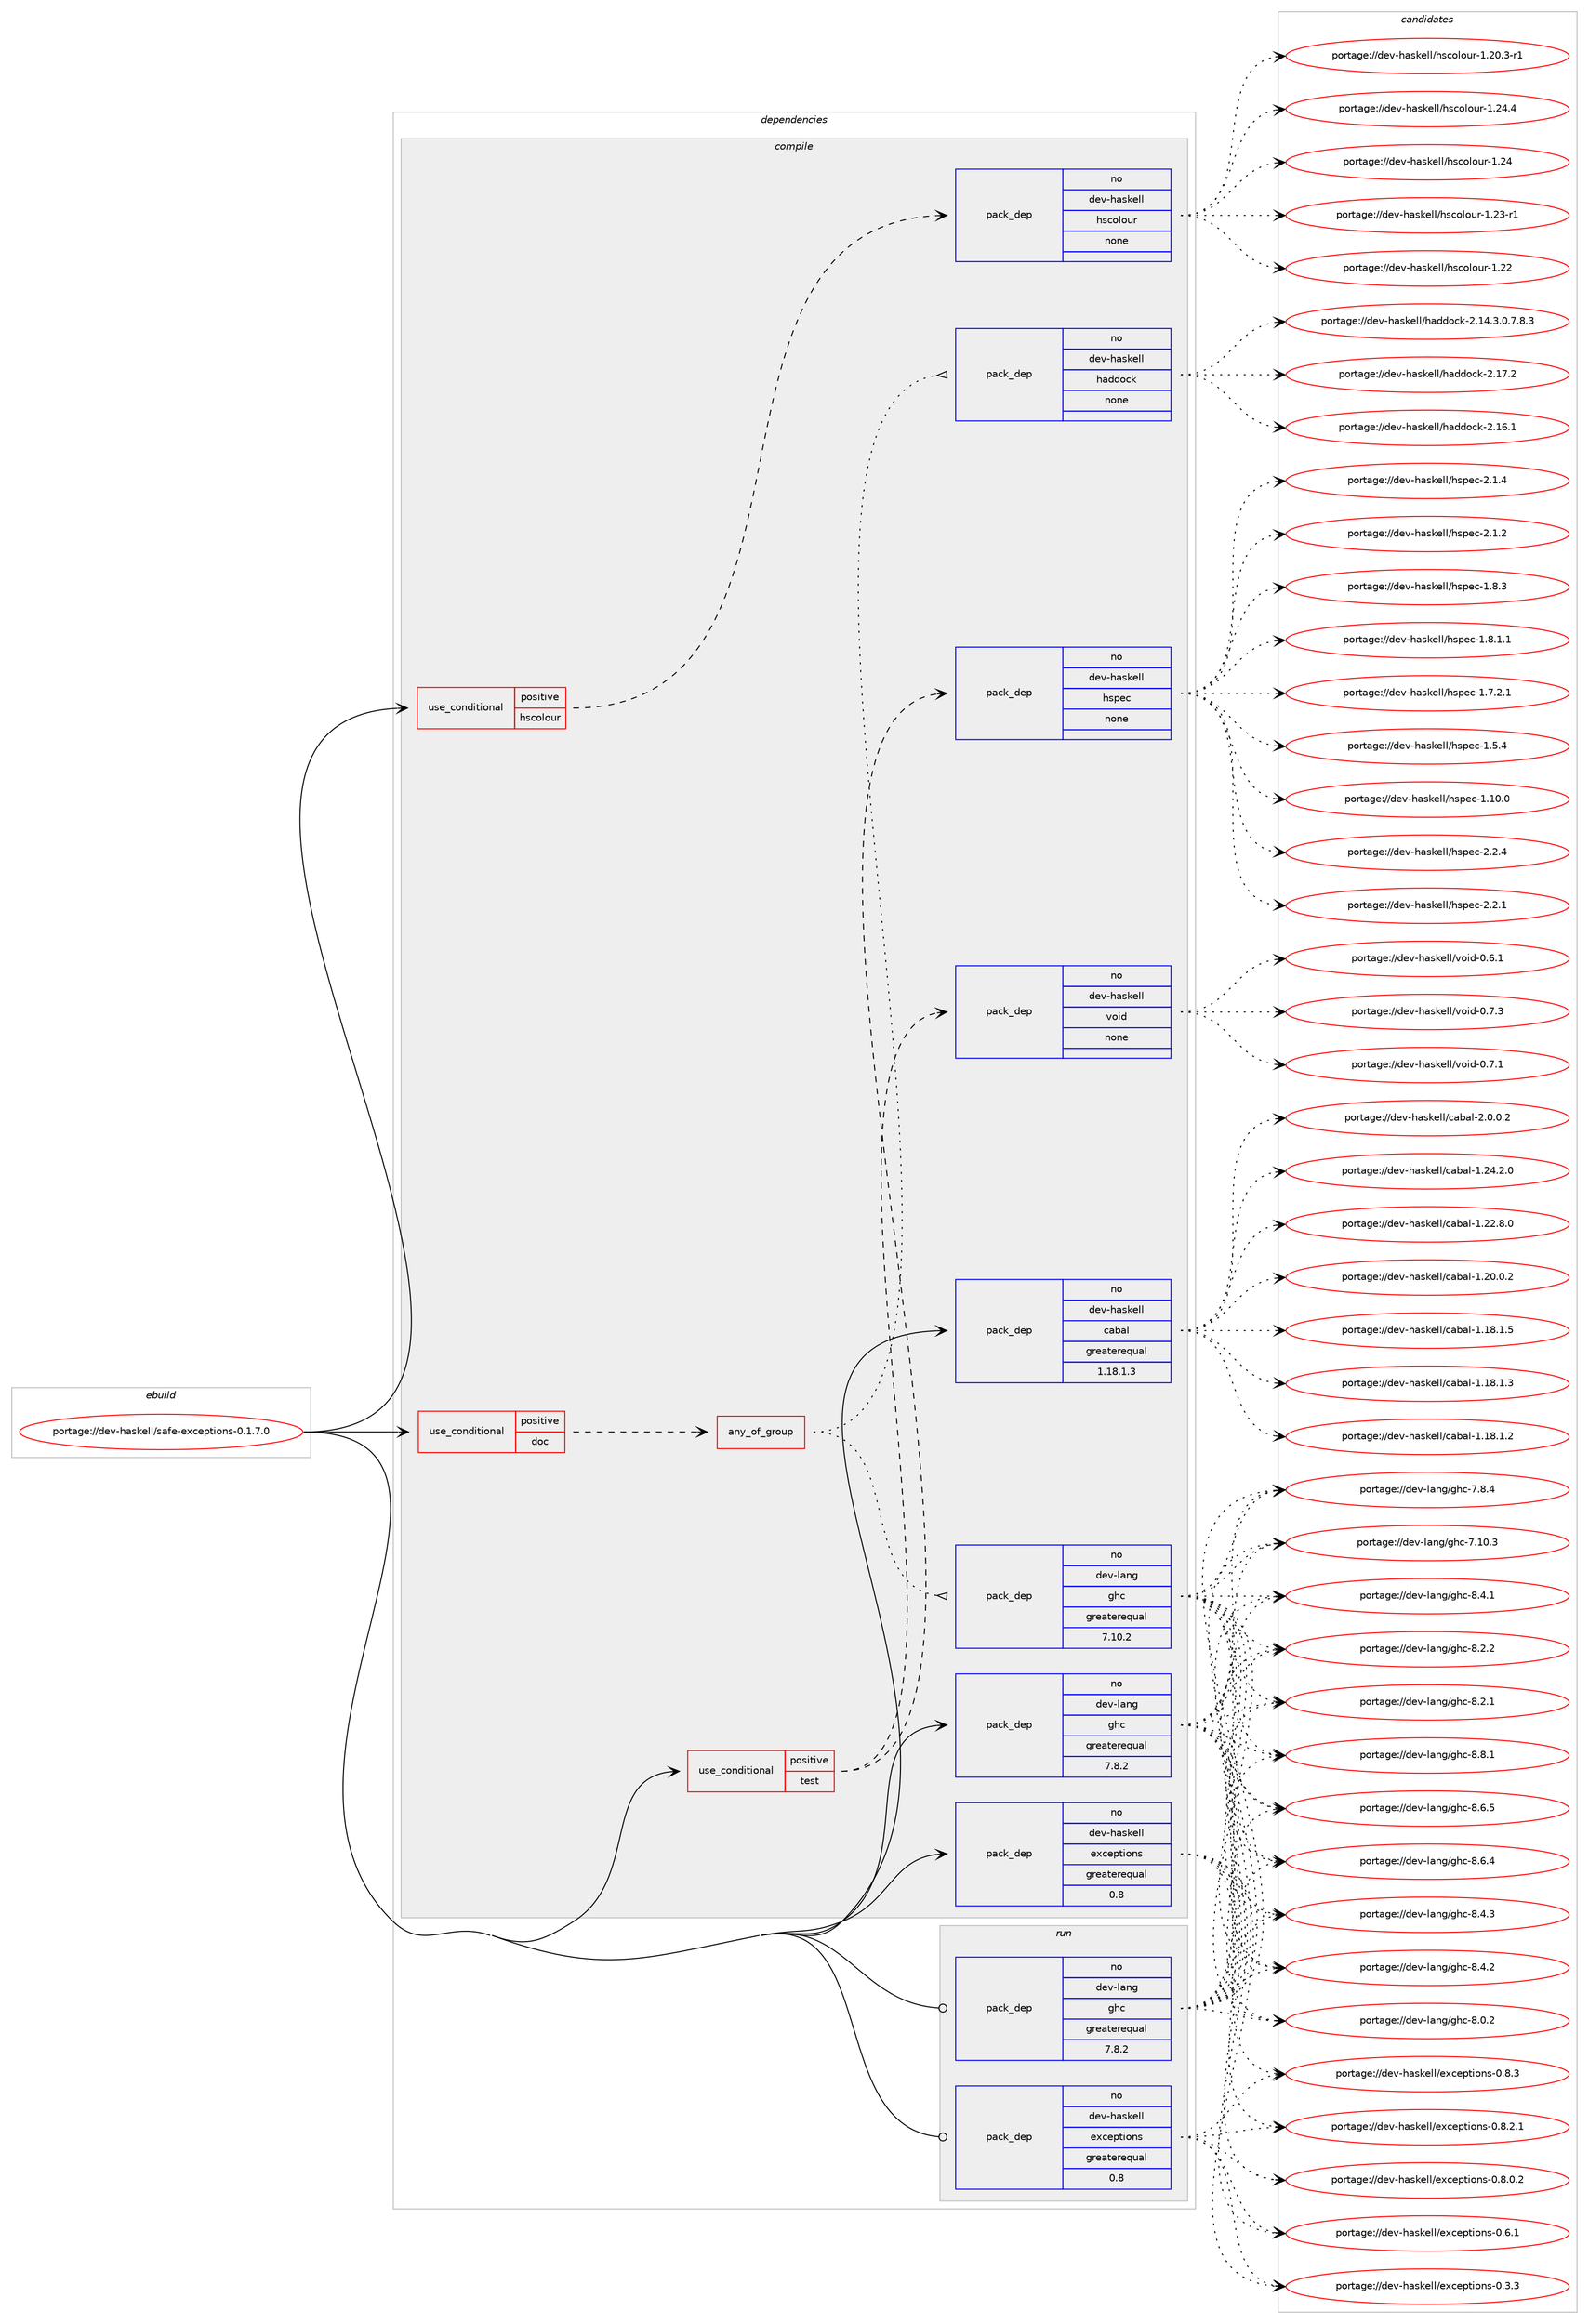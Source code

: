 digraph prolog {

# *************
# Graph options
# *************

newrank=true;
concentrate=true;
compound=true;
graph [rankdir=LR,fontname=Helvetica,fontsize=10,ranksep=1.5];#, ranksep=2.5, nodesep=0.2];
edge  [arrowhead=vee];
node  [fontname=Helvetica,fontsize=10];

# **********
# The ebuild
# **********

subgraph cluster_leftcol {
color=gray;
rank=same;
label=<<i>ebuild</i>>;
id [label="portage://dev-haskell/safe-exceptions-0.1.7.0", color=red, width=4, href="../dev-haskell/safe-exceptions-0.1.7.0.svg"];
}

# ****************
# The dependencies
# ****************

subgraph cluster_midcol {
color=gray;
label=<<i>dependencies</i>>;
subgraph cluster_compile {
fillcolor="#eeeeee";
style=filled;
label=<<i>compile</i>>;
subgraph cond131953 {
dependency546463 [label=<<TABLE BORDER="0" CELLBORDER="1" CELLSPACING="0" CELLPADDING="4"><TR><TD ROWSPAN="3" CELLPADDING="10">use_conditional</TD></TR><TR><TD>positive</TD></TR><TR><TD>doc</TD></TR></TABLE>>, shape=none, color=red];
subgraph any5814 {
dependency546464 [label=<<TABLE BORDER="0" CELLBORDER="1" CELLSPACING="0" CELLPADDING="4"><TR><TD CELLPADDING="10">any_of_group</TD></TR></TABLE>>, shape=none, color=red];subgraph pack408459 {
dependency546465 [label=<<TABLE BORDER="0" CELLBORDER="1" CELLSPACING="0" CELLPADDING="4" WIDTH="220"><TR><TD ROWSPAN="6" CELLPADDING="30">pack_dep</TD></TR><TR><TD WIDTH="110">no</TD></TR><TR><TD>dev-haskell</TD></TR><TR><TD>haddock</TD></TR><TR><TD>none</TD></TR><TR><TD></TD></TR></TABLE>>, shape=none, color=blue];
}
dependency546464:e -> dependency546465:w [weight=20,style="dotted",arrowhead="oinv"];
subgraph pack408460 {
dependency546466 [label=<<TABLE BORDER="0" CELLBORDER="1" CELLSPACING="0" CELLPADDING="4" WIDTH="220"><TR><TD ROWSPAN="6" CELLPADDING="30">pack_dep</TD></TR><TR><TD WIDTH="110">no</TD></TR><TR><TD>dev-lang</TD></TR><TR><TD>ghc</TD></TR><TR><TD>greaterequal</TD></TR><TR><TD>7.10.2</TD></TR></TABLE>>, shape=none, color=blue];
}
dependency546464:e -> dependency546466:w [weight=20,style="dotted",arrowhead="oinv"];
}
dependency546463:e -> dependency546464:w [weight=20,style="dashed",arrowhead="vee"];
}
id:e -> dependency546463:w [weight=20,style="solid",arrowhead="vee"];
subgraph cond131954 {
dependency546467 [label=<<TABLE BORDER="0" CELLBORDER="1" CELLSPACING="0" CELLPADDING="4"><TR><TD ROWSPAN="3" CELLPADDING="10">use_conditional</TD></TR><TR><TD>positive</TD></TR><TR><TD>hscolour</TD></TR></TABLE>>, shape=none, color=red];
subgraph pack408461 {
dependency546468 [label=<<TABLE BORDER="0" CELLBORDER="1" CELLSPACING="0" CELLPADDING="4" WIDTH="220"><TR><TD ROWSPAN="6" CELLPADDING="30">pack_dep</TD></TR><TR><TD WIDTH="110">no</TD></TR><TR><TD>dev-haskell</TD></TR><TR><TD>hscolour</TD></TR><TR><TD>none</TD></TR><TR><TD></TD></TR></TABLE>>, shape=none, color=blue];
}
dependency546467:e -> dependency546468:w [weight=20,style="dashed",arrowhead="vee"];
}
id:e -> dependency546467:w [weight=20,style="solid",arrowhead="vee"];
subgraph cond131955 {
dependency546469 [label=<<TABLE BORDER="0" CELLBORDER="1" CELLSPACING="0" CELLPADDING="4"><TR><TD ROWSPAN="3" CELLPADDING="10">use_conditional</TD></TR><TR><TD>positive</TD></TR><TR><TD>test</TD></TR></TABLE>>, shape=none, color=red];
subgraph pack408462 {
dependency546470 [label=<<TABLE BORDER="0" CELLBORDER="1" CELLSPACING="0" CELLPADDING="4" WIDTH="220"><TR><TD ROWSPAN="6" CELLPADDING="30">pack_dep</TD></TR><TR><TD WIDTH="110">no</TD></TR><TR><TD>dev-haskell</TD></TR><TR><TD>hspec</TD></TR><TR><TD>none</TD></TR><TR><TD></TD></TR></TABLE>>, shape=none, color=blue];
}
dependency546469:e -> dependency546470:w [weight=20,style="dashed",arrowhead="vee"];
subgraph pack408463 {
dependency546471 [label=<<TABLE BORDER="0" CELLBORDER="1" CELLSPACING="0" CELLPADDING="4" WIDTH="220"><TR><TD ROWSPAN="6" CELLPADDING="30">pack_dep</TD></TR><TR><TD WIDTH="110">no</TD></TR><TR><TD>dev-haskell</TD></TR><TR><TD>void</TD></TR><TR><TD>none</TD></TR><TR><TD></TD></TR></TABLE>>, shape=none, color=blue];
}
dependency546469:e -> dependency546471:w [weight=20,style="dashed",arrowhead="vee"];
}
id:e -> dependency546469:w [weight=20,style="solid",arrowhead="vee"];
subgraph pack408464 {
dependency546472 [label=<<TABLE BORDER="0" CELLBORDER="1" CELLSPACING="0" CELLPADDING="4" WIDTH="220"><TR><TD ROWSPAN="6" CELLPADDING="30">pack_dep</TD></TR><TR><TD WIDTH="110">no</TD></TR><TR><TD>dev-haskell</TD></TR><TR><TD>cabal</TD></TR><TR><TD>greaterequal</TD></TR><TR><TD>1.18.1.3</TD></TR></TABLE>>, shape=none, color=blue];
}
id:e -> dependency546472:w [weight=20,style="solid",arrowhead="vee"];
subgraph pack408465 {
dependency546473 [label=<<TABLE BORDER="0" CELLBORDER="1" CELLSPACING="0" CELLPADDING="4" WIDTH="220"><TR><TD ROWSPAN="6" CELLPADDING="30">pack_dep</TD></TR><TR><TD WIDTH="110">no</TD></TR><TR><TD>dev-haskell</TD></TR><TR><TD>exceptions</TD></TR><TR><TD>greaterequal</TD></TR><TR><TD>0.8</TD></TR></TABLE>>, shape=none, color=blue];
}
id:e -> dependency546473:w [weight=20,style="solid",arrowhead="vee"];
subgraph pack408466 {
dependency546474 [label=<<TABLE BORDER="0" CELLBORDER="1" CELLSPACING="0" CELLPADDING="4" WIDTH="220"><TR><TD ROWSPAN="6" CELLPADDING="30">pack_dep</TD></TR><TR><TD WIDTH="110">no</TD></TR><TR><TD>dev-lang</TD></TR><TR><TD>ghc</TD></TR><TR><TD>greaterequal</TD></TR><TR><TD>7.8.2</TD></TR></TABLE>>, shape=none, color=blue];
}
id:e -> dependency546474:w [weight=20,style="solid",arrowhead="vee"];
}
subgraph cluster_compileandrun {
fillcolor="#eeeeee";
style=filled;
label=<<i>compile and run</i>>;
}
subgraph cluster_run {
fillcolor="#eeeeee";
style=filled;
label=<<i>run</i>>;
subgraph pack408467 {
dependency546475 [label=<<TABLE BORDER="0" CELLBORDER="1" CELLSPACING="0" CELLPADDING="4" WIDTH="220"><TR><TD ROWSPAN="6" CELLPADDING="30">pack_dep</TD></TR><TR><TD WIDTH="110">no</TD></TR><TR><TD>dev-haskell</TD></TR><TR><TD>exceptions</TD></TR><TR><TD>greaterequal</TD></TR><TR><TD>0.8</TD></TR></TABLE>>, shape=none, color=blue];
}
id:e -> dependency546475:w [weight=20,style="solid",arrowhead="odot"];
subgraph pack408468 {
dependency546476 [label=<<TABLE BORDER="0" CELLBORDER="1" CELLSPACING="0" CELLPADDING="4" WIDTH="220"><TR><TD ROWSPAN="6" CELLPADDING="30">pack_dep</TD></TR><TR><TD WIDTH="110">no</TD></TR><TR><TD>dev-lang</TD></TR><TR><TD>ghc</TD></TR><TR><TD>greaterequal</TD></TR><TR><TD>7.8.2</TD></TR></TABLE>>, shape=none, color=blue];
}
id:e -> dependency546476:w [weight=20,style="solid",arrowhead="odot"];
}
}

# **************
# The candidates
# **************

subgraph cluster_choices {
rank=same;
color=gray;
label=<<i>candidates</i>>;

subgraph choice408459 {
color=black;
nodesep=1;
choice100101118451049711510710110810847104971001001119910745504649554650 [label="portage://dev-haskell/haddock-2.17.2", color=red, width=4,href="../dev-haskell/haddock-2.17.2.svg"];
choice100101118451049711510710110810847104971001001119910745504649544649 [label="portage://dev-haskell/haddock-2.16.1", color=red, width=4,href="../dev-haskell/haddock-2.16.1.svg"];
choice1001011184510497115107101108108471049710010011199107455046495246514648465546564651 [label="portage://dev-haskell/haddock-2.14.3.0.7.8.3", color=red, width=4,href="../dev-haskell/haddock-2.14.3.0.7.8.3.svg"];
dependency546465:e -> choice100101118451049711510710110810847104971001001119910745504649554650:w [style=dotted,weight="100"];
dependency546465:e -> choice100101118451049711510710110810847104971001001119910745504649544649:w [style=dotted,weight="100"];
dependency546465:e -> choice1001011184510497115107101108108471049710010011199107455046495246514648465546564651:w [style=dotted,weight="100"];
}
subgraph choice408460 {
color=black;
nodesep=1;
choice10010111845108971101034710310499455646564649 [label="portage://dev-lang/ghc-8.8.1", color=red, width=4,href="../dev-lang/ghc-8.8.1.svg"];
choice10010111845108971101034710310499455646544653 [label="portage://dev-lang/ghc-8.6.5", color=red, width=4,href="../dev-lang/ghc-8.6.5.svg"];
choice10010111845108971101034710310499455646544652 [label="portage://dev-lang/ghc-8.6.4", color=red, width=4,href="../dev-lang/ghc-8.6.4.svg"];
choice10010111845108971101034710310499455646524651 [label="portage://dev-lang/ghc-8.4.3", color=red, width=4,href="../dev-lang/ghc-8.4.3.svg"];
choice10010111845108971101034710310499455646524650 [label="portage://dev-lang/ghc-8.4.2", color=red, width=4,href="../dev-lang/ghc-8.4.2.svg"];
choice10010111845108971101034710310499455646524649 [label="portage://dev-lang/ghc-8.4.1", color=red, width=4,href="../dev-lang/ghc-8.4.1.svg"];
choice10010111845108971101034710310499455646504650 [label="portage://dev-lang/ghc-8.2.2", color=red, width=4,href="../dev-lang/ghc-8.2.2.svg"];
choice10010111845108971101034710310499455646504649 [label="portage://dev-lang/ghc-8.2.1", color=red, width=4,href="../dev-lang/ghc-8.2.1.svg"];
choice10010111845108971101034710310499455646484650 [label="portage://dev-lang/ghc-8.0.2", color=red, width=4,href="../dev-lang/ghc-8.0.2.svg"];
choice10010111845108971101034710310499455546564652 [label="portage://dev-lang/ghc-7.8.4", color=red, width=4,href="../dev-lang/ghc-7.8.4.svg"];
choice1001011184510897110103471031049945554649484651 [label="portage://dev-lang/ghc-7.10.3", color=red, width=4,href="../dev-lang/ghc-7.10.3.svg"];
dependency546466:e -> choice10010111845108971101034710310499455646564649:w [style=dotted,weight="100"];
dependency546466:e -> choice10010111845108971101034710310499455646544653:w [style=dotted,weight="100"];
dependency546466:e -> choice10010111845108971101034710310499455646544652:w [style=dotted,weight="100"];
dependency546466:e -> choice10010111845108971101034710310499455646524651:w [style=dotted,weight="100"];
dependency546466:e -> choice10010111845108971101034710310499455646524650:w [style=dotted,weight="100"];
dependency546466:e -> choice10010111845108971101034710310499455646524649:w [style=dotted,weight="100"];
dependency546466:e -> choice10010111845108971101034710310499455646504650:w [style=dotted,weight="100"];
dependency546466:e -> choice10010111845108971101034710310499455646504649:w [style=dotted,weight="100"];
dependency546466:e -> choice10010111845108971101034710310499455646484650:w [style=dotted,weight="100"];
dependency546466:e -> choice10010111845108971101034710310499455546564652:w [style=dotted,weight="100"];
dependency546466:e -> choice1001011184510897110103471031049945554649484651:w [style=dotted,weight="100"];
}
subgraph choice408461 {
color=black;
nodesep=1;
choice1001011184510497115107101108108471041159911110811111711445494650524652 [label="portage://dev-haskell/hscolour-1.24.4", color=red, width=4,href="../dev-haskell/hscolour-1.24.4.svg"];
choice100101118451049711510710110810847104115991111081111171144549465052 [label="portage://dev-haskell/hscolour-1.24", color=red, width=4,href="../dev-haskell/hscolour-1.24.svg"];
choice1001011184510497115107101108108471041159911110811111711445494650514511449 [label="portage://dev-haskell/hscolour-1.23-r1", color=red, width=4,href="../dev-haskell/hscolour-1.23-r1.svg"];
choice100101118451049711510710110810847104115991111081111171144549465050 [label="portage://dev-haskell/hscolour-1.22", color=red, width=4,href="../dev-haskell/hscolour-1.22.svg"];
choice10010111845104971151071011081084710411599111108111117114454946504846514511449 [label="portage://dev-haskell/hscolour-1.20.3-r1", color=red, width=4,href="../dev-haskell/hscolour-1.20.3-r1.svg"];
dependency546468:e -> choice1001011184510497115107101108108471041159911110811111711445494650524652:w [style=dotted,weight="100"];
dependency546468:e -> choice100101118451049711510710110810847104115991111081111171144549465052:w [style=dotted,weight="100"];
dependency546468:e -> choice1001011184510497115107101108108471041159911110811111711445494650514511449:w [style=dotted,weight="100"];
dependency546468:e -> choice100101118451049711510710110810847104115991111081111171144549465050:w [style=dotted,weight="100"];
dependency546468:e -> choice10010111845104971151071011081084710411599111108111117114454946504846514511449:w [style=dotted,weight="100"];
}
subgraph choice408462 {
color=black;
nodesep=1;
choice10010111845104971151071011081084710411511210199455046504652 [label="portage://dev-haskell/hspec-2.2.4", color=red, width=4,href="../dev-haskell/hspec-2.2.4.svg"];
choice10010111845104971151071011081084710411511210199455046504649 [label="portage://dev-haskell/hspec-2.2.1", color=red, width=4,href="../dev-haskell/hspec-2.2.1.svg"];
choice10010111845104971151071011081084710411511210199455046494652 [label="portage://dev-haskell/hspec-2.1.4", color=red, width=4,href="../dev-haskell/hspec-2.1.4.svg"];
choice10010111845104971151071011081084710411511210199455046494650 [label="portage://dev-haskell/hspec-2.1.2", color=red, width=4,href="../dev-haskell/hspec-2.1.2.svg"];
choice10010111845104971151071011081084710411511210199454946564651 [label="portage://dev-haskell/hspec-1.8.3", color=red, width=4,href="../dev-haskell/hspec-1.8.3.svg"];
choice100101118451049711510710110810847104115112101994549465646494649 [label="portage://dev-haskell/hspec-1.8.1.1", color=red, width=4,href="../dev-haskell/hspec-1.8.1.1.svg"];
choice100101118451049711510710110810847104115112101994549465546504649 [label="portage://dev-haskell/hspec-1.7.2.1", color=red, width=4,href="../dev-haskell/hspec-1.7.2.1.svg"];
choice10010111845104971151071011081084710411511210199454946534652 [label="portage://dev-haskell/hspec-1.5.4", color=red, width=4,href="../dev-haskell/hspec-1.5.4.svg"];
choice1001011184510497115107101108108471041151121019945494649484648 [label="portage://dev-haskell/hspec-1.10.0", color=red, width=4,href="../dev-haskell/hspec-1.10.0.svg"];
dependency546470:e -> choice10010111845104971151071011081084710411511210199455046504652:w [style=dotted,weight="100"];
dependency546470:e -> choice10010111845104971151071011081084710411511210199455046504649:w [style=dotted,weight="100"];
dependency546470:e -> choice10010111845104971151071011081084710411511210199455046494652:w [style=dotted,weight="100"];
dependency546470:e -> choice10010111845104971151071011081084710411511210199455046494650:w [style=dotted,weight="100"];
dependency546470:e -> choice10010111845104971151071011081084710411511210199454946564651:w [style=dotted,weight="100"];
dependency546470:e -> choice100101118451049711510710110810847104115112101994549465646494649:w [style=dotted,weight="100"];
dependency546470:e -> choice100101118451049711510710110810847104115112101994549465546504649:w [style=dotted,weight="100"];
dependency546470:e -> choice10010111845104971151071011081084710411511210199454946534652:w [style=dotted,weight="100"];
dependency546470:e -> choice1001011184510497115107101108108471041151121019945494649484648:w [style=dotted,weight="100"];
}
subgraph choice408463 {
color=black;
nodesep=1;
choice100101118451049711510710110810847118111105100454846554651 [label="portage://dev-haskell/void-0.7.3", color=red, width=4,href="../dev-haskell/void-0.7.3.svg"];
choice100101118451049711510710110810847118111105100454846554649 [label="portage://dev-haskell/void-0.7.1", color=red, width=4,href="../dev-haskell/void-0.7.1.svg"];
choice100101118451049711510710110810847118111105100454846544649 [label="portage://dev-haskell/void-0.6.1", color=red, width=4,href="../dev-haskell/void-0.6.1.svg"];
dependency546471:e -> choice100101118451049711510710110810847118111105100454846554651:w [style=dotted,weight="100"];
dependency546471:e -> choice100101118451049711510710110810847118111105100454846554649:w [style=dotted,weight="100"];
dependency546471:e -> choice100101118451049711510710110810847118111105100454846544649:w [style=dotted,weight="100"];
}
subgraph choice408464 {
color=black;
nodesep=1;
choice100101118451049711510710110810847999798971084550464846484650 [label="portage://dev-haskell/cabal-2.0.0.2", color=red, width=4,href="../dev-haskell/cabal-2.0.0.2.svg"];
choice10010111845104971151071011081084799979897108454946505246504648 [label="portage://dev-haskell/cabal-1.24.2.0", color=red, width=4,href="../dev-haskell/cabal-1.24.2.0.svg"];
choice10010111845104971151071011081084799979897108454946505046564648 [label="portage://dev-haskell/cabal-1.22.8.0", color=red, width=4,href="../dev-haskell/cabal-1.22.8.0.svg"];
choice10010111845104971151071011081084799979897108454946504846484650 [label="portage://dev-haskell/cabal-1.20.0.2", color=red, width=4,href="../dev-haskell/cabal-1.20.0.2.svg"];
choice10010111845104971151071011081084799979897108454946495646494653 [label="portage://dev-haskell/cabal-1.18.1.5", color=red, width=4,href="../dev-haskell/cabal-1.18.1.5.svg"];
choice10010111845104971151071011081084799979897108454946495646494651 [label="portage://dev-haskell/cabal-1.18.1.3", color=red, width=4,href="../dev-haskell/cabal-1.18.1.3.svg"];
choice10010111845104971151071011081084799979897108454946495646494650 [label="portage://dev-haskell/cabal-1.18.1.2", color=red, width=4,href="../dev-haskell/cabal-1.18.1.2.svg"];
dependency546472:e -> choice100101118451049711510710110810847999798971084550464846484650:w [style=dotted,weight="100"];
dependency546472:e -> choice10010111845104971151071011081084799979897108454946505246504648:w [style=dotted,weight="100"];
dependency546472:e -> choice10010111845104971151071011081084799979897108454946505046564648:w [style=dotted,weight="100"];
dependency546472:e -> choice10010111845104971151071011081084799979897108454946504846484650:w [style=dotted,weight="100"];
dependency546472:e -> choice10010111845104971151071011081084799979897108454946495646494653:w [style=dotted,weight="100"];
dependency546472:e -> choice10010111845104971151071011081084799979897108454946495646494651:w [style=dotted,weight="100"];
dependency546472:e -> choice10010111845104971151071011081084799979897108454946495646494650:w [style=dotted,weight="100"];
}
subgraph choice408465 {
color=black;
nodesep=1;
choice10010111845104971151071011081084710112099101112116105111110115454846564651 [label="portage://dev-haskell/exceptions-0.8.3", color=red, width=4,href="../dev-haskell/exceptions-0.8.3.svg"];
choice100101118451049711510710110810847101120991011121161051111101154548465646504649 [label="portage://dev-haskell/exceptions-0.8.2.1", color=red, width=4,href="../dev-haskell/exceptions-0.8.2.1.svg"];
choice100101118451049711510710110810847101120991011121161051111101154548465646484650 [label="portage://dev-haskell/exceptions-0.8.0.2", color=red, width=4,href="../dev-haskell/exceptions-0.8.0.2.svg"];
choice10010111845104971151071011081084710112099101112116105111110115454846544649 [label="portage://dev-haskell/exceptions-0.6.1", color=red, width=4,href="../dev-haskell/exceptions-0.6.1.svg"];
choice10010111845104971151071011081084710112099101112116105111110115454846514651 [label="portage://dev-haskell/exceptions-0.3.3", color=red, width=4,href="../dev-haskell/exceptions-0.3.3.svg"];
dependency546473:e -> choice10010111845104971151071011081084710112099101112116105111110115454846564651:w [style=dotted,weight="100"];
dependency546473:e -> choice100101118451049711510710110810847101120991011121161051111101154548465646504649:w [style=dotted,weight="100"];
dependency546473:e -> choice100101118451049711510710110810847101120991011121161051111101154548465646484650:w [style=dotted,weight="100"];
dependency546473:e -> choice10010111845104971151071011081084710112099101112116105111110115454846544649:w [style=dotted,weight="100"];
dependency546473:e -> choice10010111845104971151071011081084710112099101112116105111110115454846514651:w [style=dotted,weight="100"];
}
subgraph choice408466 {
color=black;
nodesep=1;
choice10010111845108971101034710310499455646564649 [label="portage://dev-lang/ghc-8.8.1", color=red, width=4,href="../dev-lang/ghc-8.8.1.svg"];
choice10010111845108971101034710310499455646544653 [label="portage://dev-lang/ghc-8.6.5", color=red, width=4,href="../dev-lang/ghc-8.6.5.svg"];
choice10010111845108971101034710310499455646544652 [label="portage://dev-lang/ghc-8.6.4", color=red, width=4,href="../dev-lang/ghc-8.6.4.svg"];
choice10010111845108971101034710310499455646524651 [label="portage://dev-lang/ghc-8.4.3", color=red, width=4,href="../dev-lang/ghc-8.4.3.svg"];
choice10010111845108971101034710310499455646524650 [label="portage://dev-lang/ghc-8.4.2", color=red, width=4,href="../dev-lang/ghc-8.4.2.svg"];
choice10010111845108971101034710310499455646524649 [label="portage://dev-lang/ghc-8.4.1", color=red, width=4,href="../dev-lang/ghc-8.4.1.svg"];
choice10010111845108971101034710310499455646504650 [label="portage://dev-lang/ghc-8.2.2", color=red, width=4,href="../dev-lang/ghc-8.2.2.svg"];
choice10010111845108971101034710310499455646504649 [label="portage://dev-lang/ghc-8.2.1", color=red, width=4,href="../dev-lang/ghc-8.2.1.svg"];
choice10010111845108971101034710310499455646484650 [label="portage://dev-lang/ghc-8.0.2", color=red, width=4,href="../dev-lang/ghc-8.0.2.svg"];
choice10010111845108971101034710310499455546564652 [label="portage://dev-lang/ghc-7.8.4", color=red, width=4,href="../dev-lang/ghc-7.8.4.svg"];
choice1001011184510897110103471031049945554649484651 [label="portage://dev-lang/ghc-7.10.3", color=red, width=4,href="../dev-lang/ghc-7.10.3.svg"];
dependency546474:e -> choice10010111845108971101034710310499455646564649:w [style=dotted,weight="100"];
dependency546474:e -> choice10010111845108971101034710310499455646544653:w [style=dotted,weight="100"];
dependency546474:e -> choice10010111845108971101034710310499455646544652:w [style=dotted,weight="100"];
dependency546474:e -> choice10010111845108971101034710310499455646524651:w [style=dotted,weight="100"];
dependency546474:e -> choice10010111845108971101034710310499455646524650:w [style=dotted,weight="100"];
dependency546474:e -> choice10010111845108971101034710310499455646524649:w [style=dotted,weight="100"];
dependency546474:e -> choice10010111845108971101034710310499455646504650:w [style=dotted,weight="100"];
dependency546474:e -> choice10010111845108971101034710310499455646504649:w [style=dotted,weight="100"];
dependency546474:e -> choice10010111845108971101034710310499455646484650:w [style=dotted,weight="100"];
dependency546474:e -> choice10010111845108971101034710310499455546564652:w [style=dotted,weight="100"];
dependency546474:e -> choice1001011184510897110103471031049945554649484651:w [style=dotted,weight="100"];
}
subgraph choice408467 {
color=black;
nodesep=1;
choice10010111845104971151071011081084710112099101112116105111110115454846564651 [label="portage://dev-haskell/exceptions-0.8.3", color=red, width=4,href="../dev-haskell/exceptions-0.8.3.svg"];
choice100101118451049711510710110810847101120991011121161051111101154548465646504649 [label="portage://dev-haskell/exceptions-0.8.2.1", color=red, width=4,href="../dev-haskell/exceptions-0.8.2.1.svg"];
choice100101118451049711510710110810847101120991011121161051111101154548465646484650 [label="portage://dev-haskell/exceptions-0.8.0.2", color=red, width=4,href="../dev-haskell/exceptions-0.8.0.2.svg"];
choice10010111845104971151071011081084710112099101112116105111110115454846544649 [label="portage://dev-haskell/exceptions-0.6.1", color=red, width=4,href="../dev-haskell/exceptions-0.6.1.svg"];
choice10010111845104971151071011081084710112099101112116105111110115454846514651 [label="portage://dev-haskell/exceptions-0.3.3", color=red, width=4,href="../dev-haskell/exceptions-0.3.3.svg"];
dependency546475:e -> choice10010111845104971151071011081084710112099101112116105111110115454846564651:w [style=dotted,weight="100"];
dependency546475:e -> choice100101118451049711510710110810847101120991011121161051111101154548465646504649:w [style=dotted,weight="100"];
dependency546475:e -> choice100101118451049711510710110810847101120991011121161051111101154548465646484650:w [style=dotted,weight="100"];
dependency546475:e -> choice10010111845104971151071011081084710112099101112116105111110115454846544649:w [style=dotted,weight="100"];
dependency546475:e -> choice10010111845104971151071011081084710112099101112116105111110115454846514651:w [style=dotted,weight="100"];
}
subgraph choice408468 {
color=black;
nodesep=1;
choice10010111845108971101034710310499455646564649 [label="portage://dev-lang/ghc-8.8.1", color=red, width=4,href="../dev-lang/ghc-8.8.1.svg"];
choice10010111845108971101034710310499455646544653 [label="portage://dev-lang/ghc-8.6.5", color=red, width=4,href="../dev-lang/ghc-8.6.5.svg"];
choice10010111845108971101034710310499455646544652 [label="portage://dev-lang/ghc-8.6.4", color=red, width=4,href="../dev-lang/ghc-8.6.4.svg"];
choice10010111845108971101034710310499455646524651 [label="portage://dev-lang/ghc-8.4.3", color=red, width=4,href="../dev-lang/ghc-8.4.3.svg"];
choice10010111845108971101034710310499455646524650 [label="portage://dev-lang/ghc-8.4.2", color=red, width=4,href="../dev-lang/ghc-8.4.2.svg"];
choice10010111845108971101034710310499455646524649 [label="portage://dev-lang/ghc-8.4.1", color=red, width=4,href="../dev-lang/ghc-8.4.1.svg"];
choice10010111845108971101034710310499455646504650 [label="portage://dev-lang/ghc-8.2.2", color=red, width=4,href="../dev-lang/ghc-8.2.2.svg"];
choice10010111845108971101034710310499455646504649 [label="portage://dev-lang/ghc-8.2.1", color=red, width=4,href="../dev-lang/ghc-8.2.1.svg"];
choice10010111845108971101034710310499455646484650 [label="portage://dev-lang/ghc-8.0.2", color=red, width=4,href="../dev-lang/ghc-8.0.2.svg"];
choice10010111845108971101034710310499455546564652 [label="portage://dev-lang/ghc-7.8.4", color=red, width=4,href="../dev-lang/ghc-7.8.4.svg"];
choice1001011184510897110103471031049945554649484651 [label="portage://dev-lang/ghc-7.10.3", color=red, width=4,href="../dev-lang/ghc-7.10.3.svg"];
dependency546476:e -> choice10010111845108971101034710310499455646564649:w [style=dotted,weight="100"];
dependency546476:e -> choice10010111845108971101034710310499455646544653:w [style=dotted,weight="100"];
dependency546476:e -> choice10010111845108971101034710310499455646544652:w [style=dotted,weight="100"];
dependency546476:e -> choice10010111845108971101034710310499455646524651:w [style=dotted,weight="100"];
dependency546476:e -> choice10010111845108971101034710310499455646524650:w [style=dotted,weight="100"];
dependency546476:e -> choice10010111845108971101034710310499455646524649:w [style=dotted,weight="100"];
dependency546476:e -> choice10010111845108971101034710310499455646504650:w [style=dotted,weight="100"];
dependency546476:e -> choice10010111845108971101034710310499455646504649:w [style=dotted,weight="100"];
dependency546476:e -> choice10010111845108971101034710310499455646484650:w [style=dotted,weight="100"];
dependency546476:e -> choice10010111845108971101034710310499455546564652:w [style=dotted,weight="100"];
dependency546476:e -> choice1001011184510897110103471031049945554649484651:w [style=dotted,weight="100"];
}
}

}
